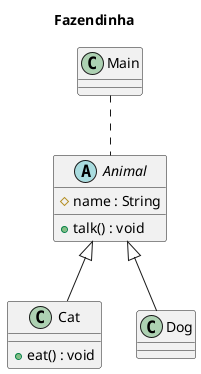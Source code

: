 @startuml
title Fazendinha

abstract Animal {
# name : String

+ talk() : void
}

class Cat {

+ eat() : void
}

class Dog

class Main

Animal <|-- Cat
Animal <|-- Dog

Main .. Animal
@enduml
